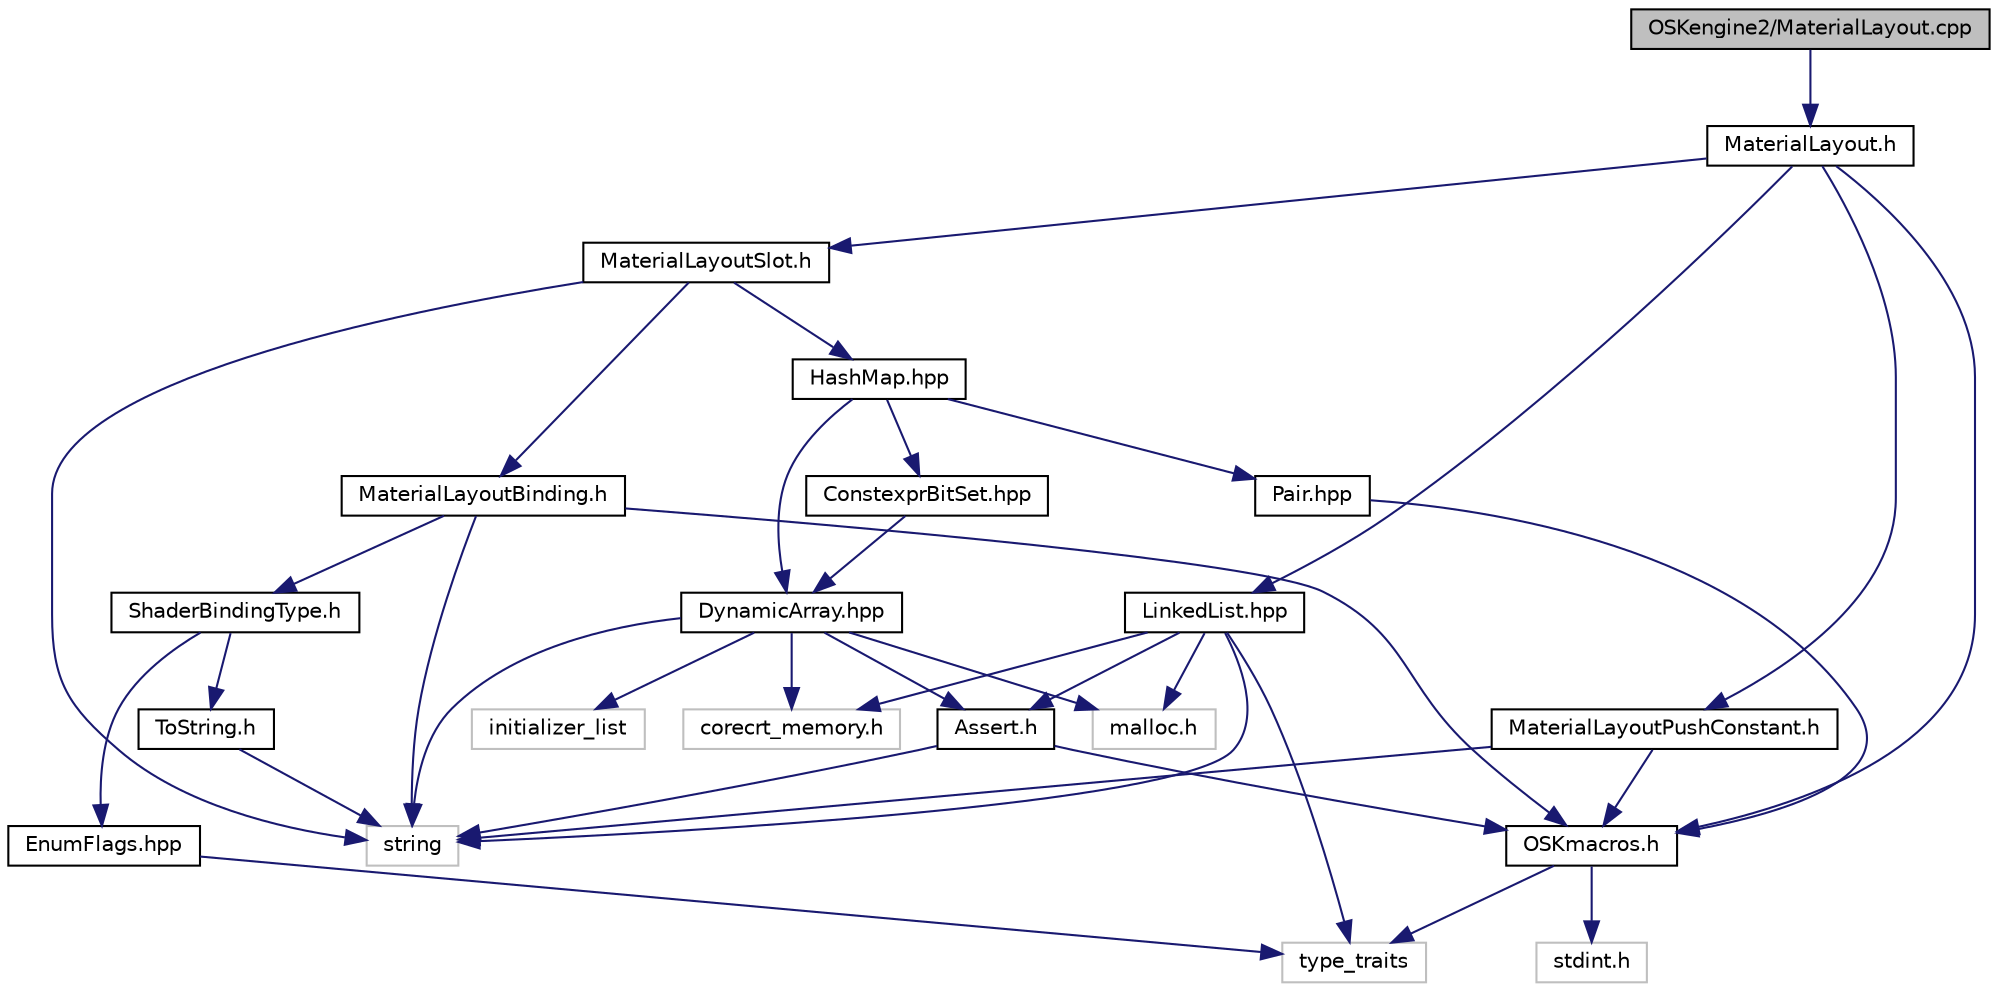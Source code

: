 digraph "OSKengine2/MaterialLayout.cpp"
{
 // LATEX_PDF_SIZE
  edge [fontname="Helvetica",fontsize="10",labelfontname="Helvetica",labelfontsize="10"];
  node [fontname="Helvetica",fontsize="10",shape=record];
  Node1 [label="OSKengine2/MaterialLayout.cpp",height=0.2,width=0.4,color="black", fillcolor="grey75", style="filled", fontcolor="black",tooltip=" "];
  Node1 -> Node2 [color="midnightblue",fontsize="10",style="solid"];
  Node2 [label="MaterialLayout.h",height=0.2,width=0.4,color="black", fillcolor="white", style="filled",URL="$_material_layout_8h.html",tooltip=" "];
  Node2 -> Node3 [color="midnightblue",fontsize="10",style="solid"];
  Node3 [label="MaterialLayoutSlot.h",height=0.2,width=0.4,color="black", fillcolor="white", style="filled",URL="$_material_layout_slot_8h.html",tooltip=" "];
  Node3 -> Node4 [color="midnightblue",fontsize="10",style="solid"];
  Node4 [label="MaterialLayoutBinding.h",height=0.2,width=0.4,color="black", fillcolor="white", style="filled",URL="$_material_layout_binding_8h.html",tooltip=" "];
  Node4 -> Node5 [color="midnightblue",fontsize="10",style="solid"];
  Node5 [label="string",height=0.2,width=0.4,color="grey75", fillcolor="white", style="filled",tooltip=" "];
  Node4 -> Node6 [color="midnightblue",fontsize="10",style="solid"];
  Node6 [label="ShaderBindingType.h",height=0.2,width=0.4,color="black", fillcolor="white", style="filled",URL="$_shader_binding_type_8h.html",tooltip=" "];
  Node6 -> Node7 [color="midnightblue",fontsize="10",style="solid"];
  Node7 [label="EnumFlags.hpp",height=0.2,width=0.4,color="black", fillcolor="white", style="filled",URL="$_enum_flags_8hpp.html",tooltip=" "];
  Node7 -> Node8 [color="midnightblue",fontsize="10",style="solid"];
  Node8 [label="type_traits",height=0.2,width=0.4,color="grey75", fillcolor="white", style="filled",tooltip=" "];
  Node6 -> Node9 [color="midnightblue",fontsize="10",style="solid"];
  Node9 [label="ToString.h",height=0.2,width=0.4,color="black", fillcolor="white", style="filled",URL="$_to_string_8h.html",tooltip=" "];
  Node9 -> Node5 [color="midnightblue",fontsize="10",style="solid"];
  Node4 -> Node10 [color="midnightblue",fontsize="10",style="solid"];
  Node10 [label="OSKmacros.h",height=0.2,width=0.4,color="black", fillcolor="white", style="filled",URL="$_o_s_kmacros_8h.html",tooltip=" "];
  Node10 -> Node11 [color="midnightblue",fontsize="10",style="solid"];
  Node11 [label="stdint.h",height=0.2,width=0.4,color="grey75", fillcolor="white", style="filled",tooltip=" "];
  Node10 -> Node8 [color="midnightblue",fontsize="10",style="solid"];
  Node3 -> Node5 [color="midnightblue",fontsize="10",style="solid"];
  Node3 -> Node12 [color="midnightblue",fontsize="10",style="solid"];
  Node12 [label="HashMap.hpp",height=0.2,width=0.4,color="black", fillcolor="white", style="filled",URL="$_hash_map_8hpp.html",tooltip=" "];
  Node12 -> Node13 [color="midnightblue",fontsize="10",style="solid"];
  Node13 [label="DynamicArray.hpp",height=0.2,width=0.4,color="black", fillcolor="white", style="filled",URL="$_dynamic_array_8hpp.html",tooltip=" "];
  Node13 -> Node14 [color="midnightblue",fontsize="10",style="solid"];
  Node14 [label="corecrt_memory.h",height=0.2,width=0.4,color="grey75", fillcolor="white", style="filled",tooltip=" "];
  Node13 -> Node15 [color="midnightblue",fontsize="10",style="solid"];
  Node15 [label="malloc.h",height=0.2,width=0.4,color="grey75", fillcolor="white", style="filled",tooltip=" "];
  Node13 -> Node5 [color="midnightblue",fontsize="10",style="solid"];
  Node13 -> Node16 [color="midnightblue",fontsize="10",style="solid"];
  Node16 [label="initializer_list",height=0.2,width=0.4,color="grey75", fillcolor="white", style="filled",tooltip=" "];
  Node13 -> Node17 [color="midnightblue",fontsize="10",style="solid"];
  Node17 [label="Assert.h",height=0.2,width=0.4,color="black", fillcolor="white", style="filled",URL="$_assert_8h.html",tooltip=" "];
  Node17 -> Node10 [color="midnightblue",fontsize="10",style="solid"];
  Node17 -> Node5 [color="midnightblue",fontsize="10",style="solid"];
  Node12 -> Node18 [color="midnightblue",fontsize="10",style="solid"];
  Node18 [label="Pair.hpp",height=0.2,width=0.4,color="black", fillcolor="white", style="filled",URL="$_pair_8hpp.html",tooltip=" "];
  Node18 -> Node10 [color="midnightblue",fontsize="10",style="solid"];
  Node12 -> Node19 [color="midnightblue",fontsize="10",style="solid"];
  Node19 [label="ConstexprBitSet.hpp",height=0.2,width=0.4,color="black", fillcolor="white", style="filled",URL="$_constexpr_bit_set_8hpp.html",tooltip=" "];
  Node19 -> Node13 [color="midnightblue",fontsize="10",style="solid"];
  Node2 -> Node10 [color="midnightblue",fontsize="10",style="solid"];
  Node2 -> Node20 [color="midnightblue",fontsize="10",style="solid"];
  Node20 [label="LinkedList.hpp",height=0.2,width=0.4,color="black", fillcolor="white", style="filled",URL="$_linked_list_8hpp.html",tooltip=" "];
  Node20 -> Node14 [color="midnightblue",fontsize="10",style="solid"];
  Node20 -> Node15 [color="midnightblue",fontsize="10",style="solid"];
  Node20 -> Node5 [color="midnightblue",fontsize="10",style="solid"];
  Node20 -> Node8 [color="midnightblue",fontsize="10",style="solid"];
  Node20 -> Node17 [color="midnightblue",fontsize="10",style="solid"];
  Node2 -> Node21 [color="midnightblue",fontsize="10",style="solid"];
  Node21 [label="MaterialLayoutPushConstant.h",height=0.2,width=0.4,color="black", fillcolor="white", style="filled",URL="$_material_layout_push_constant_8h.html",tooltip=" "];
  Node21 -> Node10 [color="midnightblue",fontsize="10",style="solid"];
  Node21 -> Node5 [color="midnightblue",fontsize="10",style="solid"];
}

